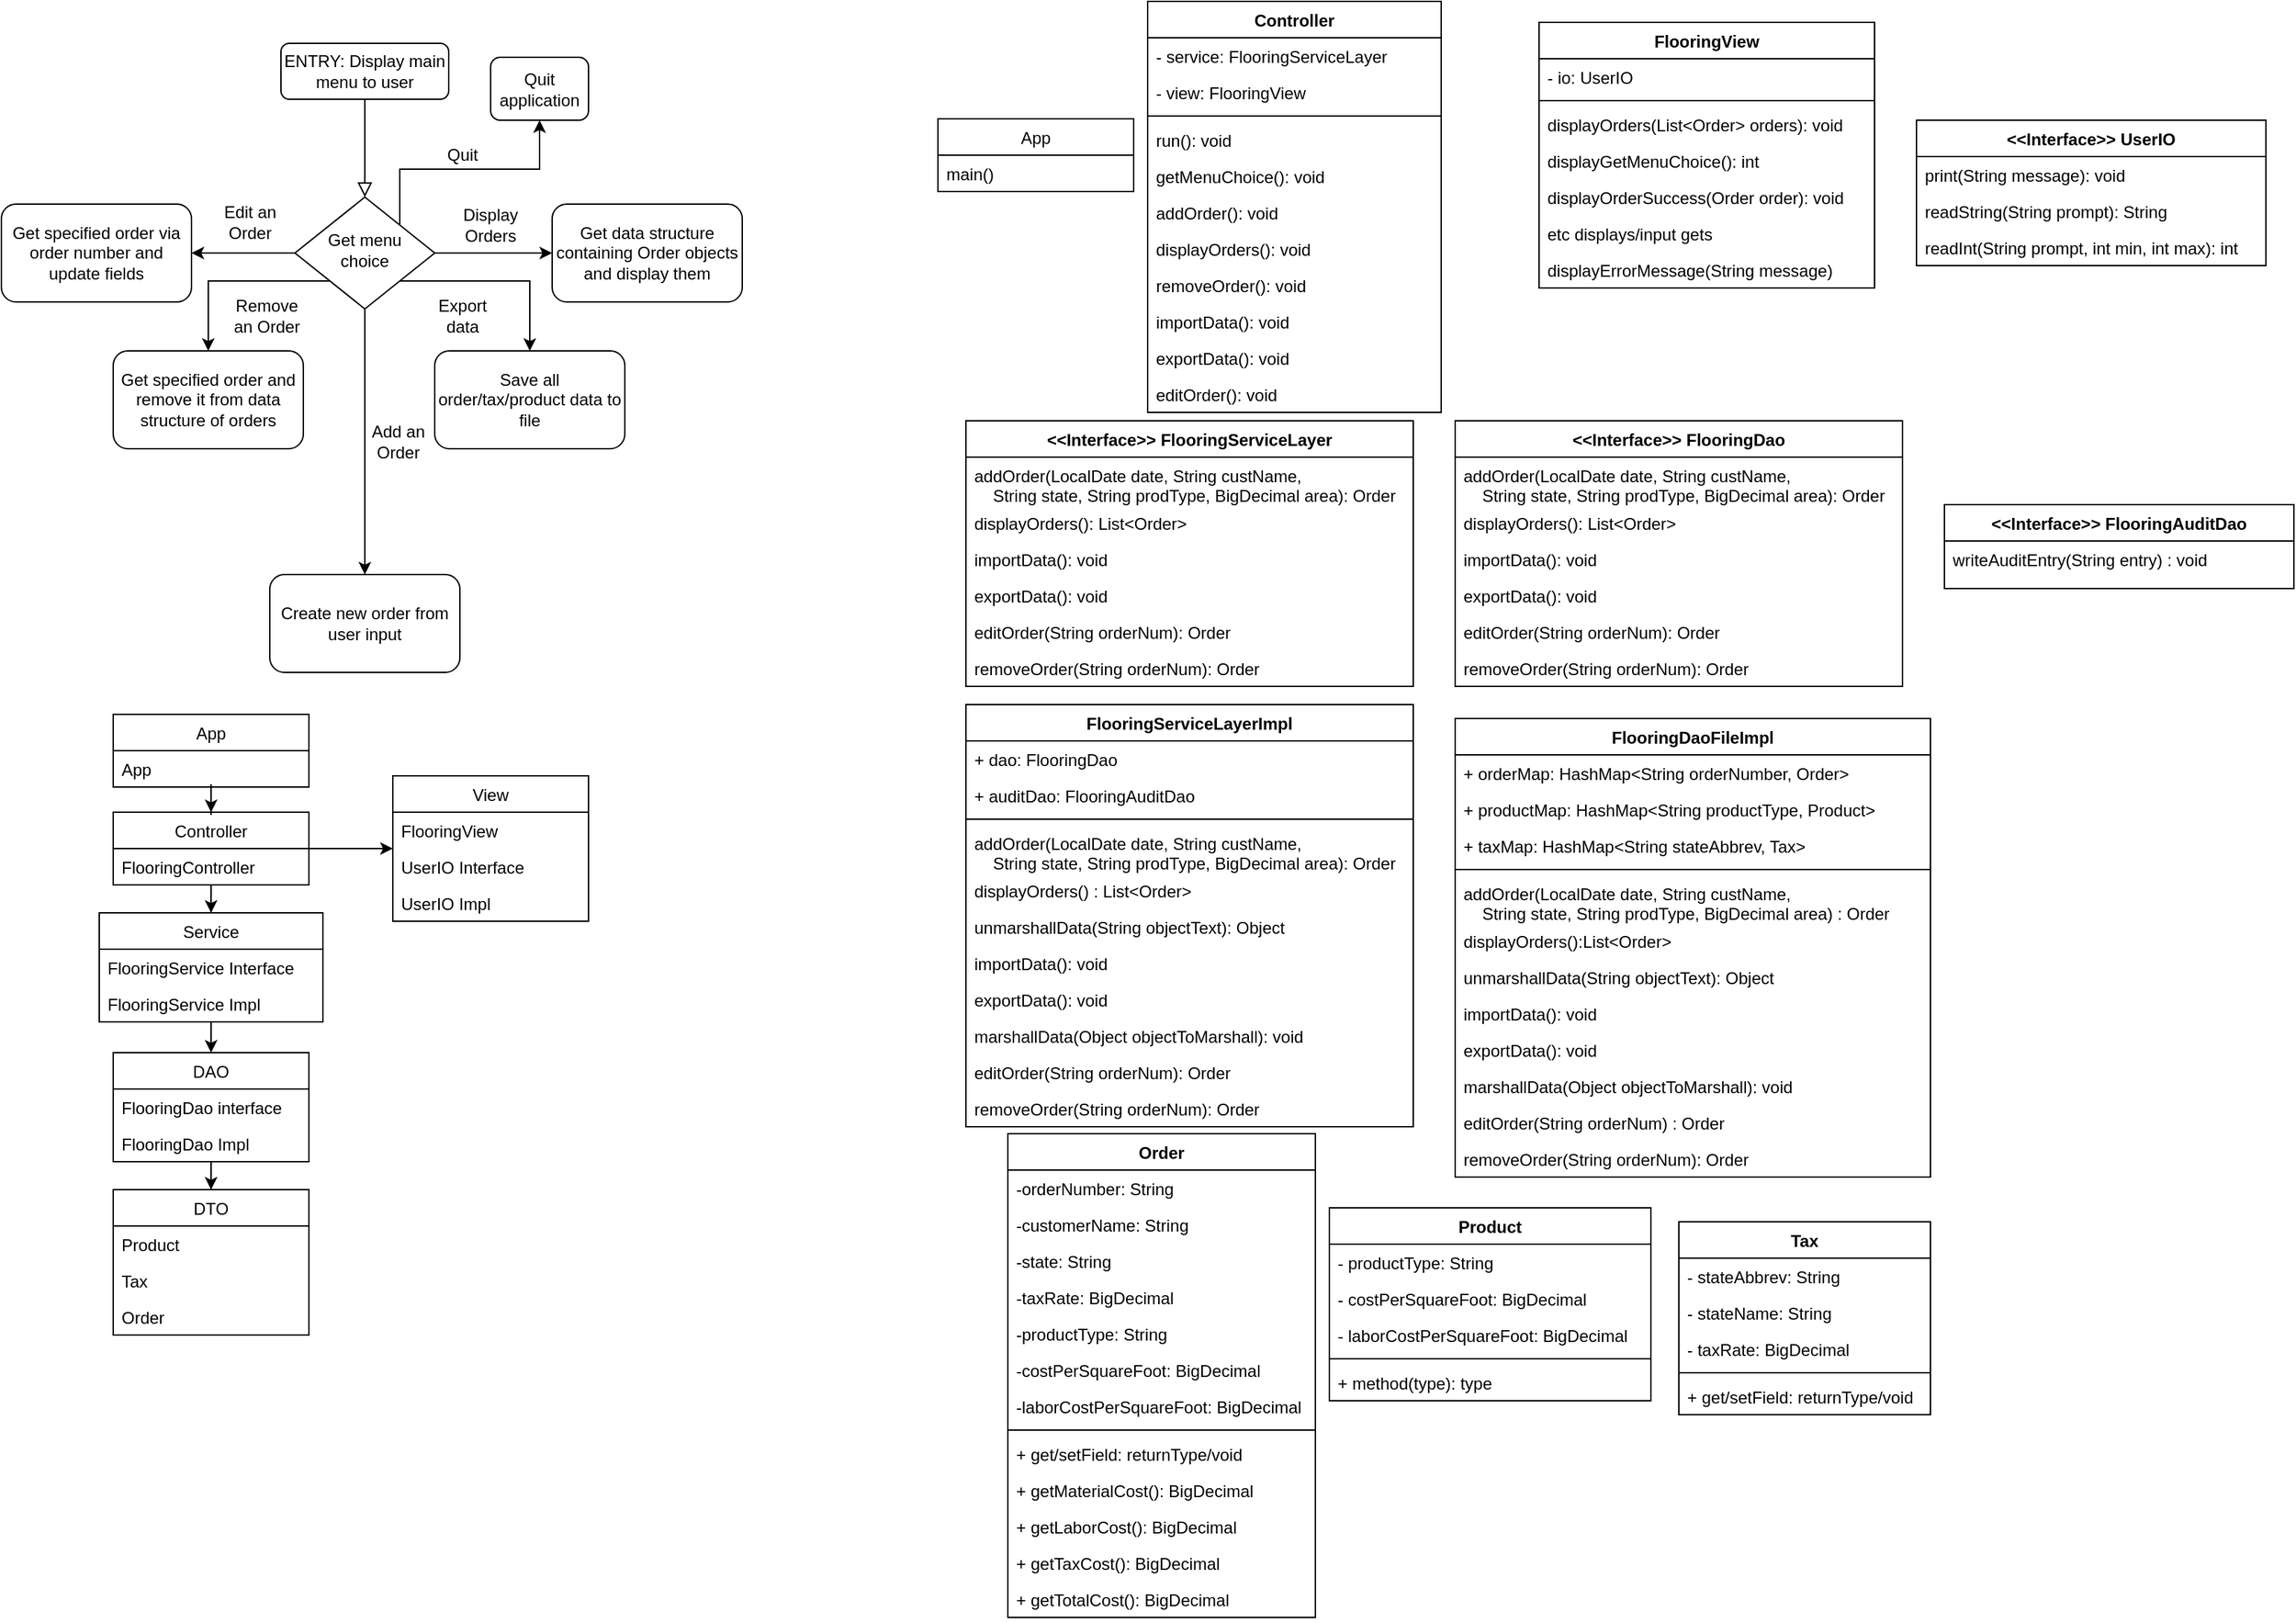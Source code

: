 <mxfile version="14.9.4" type="device"><diagram id="C5RBs43oDa-KdzZeNtuy" name="Page-1"><mxGraphModel dx="2031" dy="1134" grid="1" gridSize="10" guides="1" tooltips="1" connect="1" arrows="1" fold="1" page="1" pageScale="1" pageWidth="827" pageHeight="1169" math="0" shadow="0"><root><mxCell id="WIyWlLk6GJQsqaUBKTNV-0"/><mxCell id="WIyWlLk6GJQsqaUBKTNV-1" parent="WIyWlLk6GJQsqaUBKTNV-0"/><mxCell id="WIyWlLk6GJQsqaUBKTNV-2" value="" style="rounded=0;html=1;jettySize=auto;orthogonalLoop=1;fontSize=11;endArrow=block;endFill=0;endSize=8;strokeWidth=1;shadow=0;labelBackgroundColor=none;edgeStyle=orthogonalEdgeStyle;" parent="WIyWlLk6GJQsqaUBKTNV-1" source="WIyWlLk6GJQsqaUBKTNV-3" target="WIyWlLk6GJQsqaUBKTNV-6" edge="1"><mxGeometry relative="1" as="geometry"/></mxCell><mxCell id="WIyWlLk6GJQsqaUBKTNV-3" value="ENTRY: Display main menu to user" style="rounded=1;whiteSpace=wrap;html=1;fontSize=12;glass=0;strokeWidth=1;shadow=0;" parent="WIyWlLk6GJQsqaUBKTNV-1" vertex="1"><mxGeometry x="360" y="40" width="120" height="40" as="geometry"/></mxCell><mxCell id="WvBtkuiwX3sO0OEXs3gU-42" value="" style="edgeStyle=orthogonalEdgeStyle;rounded=0;orthogonalLoop=1;jettySize=auto;html=1;" edge="1" parent="WIyWlLk6GJQsqaUBKTNV-1" source="WIyWlLk6GJQsqaUBKTNV-6" target="WIyWlLk6GJQsqaUBKTNV-7"><mxGeometry relative="1" as="geometry"/></mxCell><mxCell id="WvBtkuiwX3sO0OEXs3gU-57" style="edgeStyle=orthogonalEdgeStyle;rounded=0;orthogonalLoop=1;jettySize=auto;html=1;exitX=0;exitY=1;exitDx=0;exitDy=0;entryX=0.5;entryY=0;entryDx=0;entryDy=0;" edge="1" parent="WIyWlLk6GJQsqaUBKTNV-1" source="WIyWlLk6GJQsqaUBKTNV-6" target="WvBtkuiwX3sO0OEXs3gU-58"><mxGeometry relative="1" as="geometry"><mxPoint x="310" y="260" as="targetPoint"/><Array as="points"><mxPoint x="308" y="210"/></Array></mxGeometry></mxCell><mxCell id="WvBtkuiwX3sO0OEXs3gU-60" style="edgeStyle=orthogonalEdgeStyle;rounded=0;orthogonalLoop=1;jettySize=auto;html=1;exitX=1;exitY=1;exitDx=0;exitDy=0;entryX=0.5;entryY=0;entryDx=0;entryDy=0;" edge="1" parent="WIyWlLk6GJQsqaUBKTNV-1" source="WIyWlLk6GJQsqaUBKTNV-6" target="WvBtkuiwX3sO0OEXs3gU-61"><mxGeometry relative="1" as="geometry"><mxPoint x="540" y="260" as="targetPoint"/><Array as="points"><mxPoint x="538" y="210"/></Array></mxGeometry></mxCell><mxCell id="WvBtkuiwX3sO0OEXs3gU-63" style="edgeStyle=orthogonalEdgeStyle;rounded=0;orthogonalLoop=1;jettySize=auto;html=1;exitX=1;exitY=0;exitDx=0;exitDy=0;entryX=0.5;entryY=1;entryDx=0;entryDy=0;" edge="1" parent="WIyWlLk6GJQsqaUBKTNV-1" source="WIyWlLk6GJQsqaUBKTNV-6" target="WvBtkuiwX3sO0OEXs3gU-68"><mxGeometry relative="1" as="geometry"><mxPoint x="540" y="100" as="targetPoint"/><Array as="points"><mxPoint x="445" y="130"/><mxPoint x="545" y="130"/></Array></mxGeometry></mxCell><mxCell id="WIyWlLk6GJQsqaUBKTNV-6" value="Get menu choice" style="rhombus;whiteSpace=wrap;html=1;shadow=0;fontFamily=Helvetica;fontSize=12;align=center;strokeWidth=1;spacing=6;spacingTop=-4;" parent="WIyWlLk6GJQsqaUBKTNV-1" vertex="1"><mxGeometry x="370" y="150" width="100" height="80" as="geometry"/></mxCell><mxCell id="WIyWlLk6GJQsqaUBKTNV-7" value="Get data structure containing Order objects and display them" style="rounded=1;whiteSpace=wrap;html=1;fontSize=12;glass=0;strokeWidth=1;shadow=0;" parent="WIyWlLk6GJQsqaUBKTNV-1" vertex="1"><mxGeometry x="554" y="155" width="136" height="70" as="geometry"/></mxCell><mxCell id="WvBtkuiwX3sO0OEXs3gU-40" value="" style="group" vertex="1" connectable="0" parent="WIyWlLk6GJQsqaUBKTNV-1"><mxGeometry x="230" y="520" width="350" height="444" as="geometry"/></mxCell><mxCell id="WvBtkuiwX3sO0OEXs3gU-4" value="DTO" style="swimlane;fontStyle=0;childLayout=stackLayout;horizontal=1;startSize=26;horizontalStack=0;resizeParent=1;resizeParentMax=0;resizeLast=0;collapsible=1;marginBottom=0;" vertex="1" parent="WvBtkuiwX3sO0OEXs3gU-40"><mxGeometry x="10" y="340" width="140" height="104" as="geometry"/></mxCell><mxCell id="WvBtkuiwX3sO0OEXs3gU-5" value="Product" style="text;strokeColor=none;fillColor=none;align=left;verticalAlign=top;spacingLeft=4;spacingRight=4;overflow=hidden;rotatable=0;points=[[0,0.5],[1,0.5]];portConstraint=eastwest;" vertex="1" parent="WvBtkuiwX3sO0OEXs3gU-4"><mxGeometry y="26" width="140" height="26" as="geometry"/></mxCell><mxCell id="WvBtkuiwX3sO0OEXs3gU-6" value="Tax" style="text;strokeColor=none;fillColor=none;align=left;verticalAlign=top;spacingLeft=4;spacingRight=4;overflow=hidden;rotatable=0;points=[[0,0.5],[1,0.5]];portConstraint=eastwest;" vertex="1" parent="WvBtkuiwX3sO0OEXs3gU-4"><mxGeometry y="52" width="140" height="26" as="geometry"/></mxCell><mxCell id="WvBtkuiwX3sO0OEXs3gU-7" value="Order" style="text;strokeColor=none;fillColor=none;align=left;verticalAlign=top;spacingLeft=4;spacingRight=4;overflow=hidden;rotatable=0;points=[[0,0.5],[1,0.5]];portConstraint=eastwest;" vertex="1" parent="WvBtkuiwX3sO0OEXs3gU-4"><mxGeometry y="78" width="140" height="26" as="geometry"/></mxCell><mxCell id="WvBtkuiwX3sO0OEXs3gU-36" value="" style="edgeStyle=orthogonalEdgeStyle;rounded=0;orthogonalLoop=1;jettySize=auto;html=1;entryX=0.5;entryY=0;entryDx=0;entryDy=0;" edge="1" parent="WvBtkuiwX3sO0OEXs3gU-40" source="WvBtkuiwX3sO0OEXs3gU-8" target="WvBtkuiwX3sO0OEXs3gU-4"><mxGeometry relative="1" as="geometry"/></mxCell><mxCell id="WvBtkuiwX3sO0OEXs3gU-8" value="DAO" style="swimlane;fontStyle=0;childLayout=stackLayout;horizontal=1;startSize=26;horizontalStack=0;resizeParent=1;resizeParentMax=0;resizeLast=0;collapsible=1;marginBottom=0;" vertex="1" parent="WvBtkuiwX3sO0OEXs3gU-40"><mxGeometry x="10" y="242" width="140" height="78" as="geometry"/></mxCell><mxCell id="WvBtkuiwX3sO0OEXs3gU-9" value="FlooringDao interface" style="text;strokeColor=none;fillColor=none;align=left;verticalAlign=top;spacingLeft=4;spacingRight=4;overflow=hidden;rotatable=0;points=[[0,0.5],[1,0.5]];portConstraint=eastwest;" vertex="1" parent="WvBtkuiwX3sO0OEXs3gU-8"><mxGeometry y="26" width="140" height="26" as="geometry"/></mxCell><mxCell id="WvBtkuiwX3sO0OEXs3gU-10" value="FlooringDao Impl" style="text;strokeColor=none;fillColor=none;align=left;verticalAlign=top;spacingLeft=4;spacingRight=4;overflow=hidden;rotatable=0;points=[[0,0.5],[1,0.5]];portConstraint=eastwest;" vertex="1" parent="WvBtkuiwX3sO0OEXs3gU-8"><mxGeometry y="52" width="140" height="26" as="geometry"/></mxCell><mxCell id="WvBtkuiwX3sO0OEXs3gU-35" value="" style="edgeStyle=orthogonalEdgeStyle;rounded=0;orthogonalLoop=1;jettySize=auto;html=1;" edge="1" parent="WvBtkuiwX3sO0OEXs3gU-40" source="WvBtkuiwX3sO0OEXs3gU-12" target="WvBtkuiwX3sO0OEXs3gU-8"><mxGeometry relative="1" as="geometry"><mxPoint x="80" y="329" as="targetPoint"/></mxGeometry></mxCell><mxCell id="WvBtkuiwX3sO0OEXs3gU-12" value="Service" style="swimlane;fontStyle=0;childLayout=stackLayout;horizontal=1;startSize=26;horizontalStack=0;resizeParent=1;resizeParentMax=0;resizeLast=0;collapsible=1;marginBottom=0;" vertex="1" parent="WvBtkuiwX3sO0OEXs3gU-40"><mxGeometry y="142" width="160" height="78" as="geometry"/></mxCell><mxCell id="WvBtkuiwX3sO0OEXs3gU-13" value="FlooringService Interface" style="text;strokeColor=none;fillColor=none;align=left;verticalAlign=top;spacingLeft=4;spacingRight=4;overflow=hidden;rotatable=0;points=[[0,0.5],[1,0.5]];portConstraint=eastwest;" vertex="1" parent="WvBtkuiwX3sO0OEXs3gU-12"><mxGeometry y="26" width="160" height="26" as="geometry"/></mxCell><mxCell id="WvBtkuiwX3sO0OEXs3gU-14" value="FlooringService Impl" style="text;strokeColor=none;fillColor=none;align=left;verticalAlign=top;spacingLeft=4;spacingRight=4;overflow=hidden;rotatable=0;points=[[0,0.5],[1,0.5]];portConstraint=eastwest;" vertex="1" parent="WvBtkuiwX3sO0OEXs3gU-12"><mxGeometry y="52" width="160" height="26" as="geometry"/></mxCell><mxCell id="WvBtkuiwX3sO0OEXs3gU-34" value="" style="edgeStyle=orthogonalEdgeStyle;rounded=0;orthogonalLoop=1;jettySize=auto;html=1;entryX=0.5;entryY=0;entryDx=0;entryDy=0;" edge="1" parent="WvBtkuiwX3sO0OEXs3gU-40" source="WvBtkuiwX3sO0OEXs3gU-16" target="WvBtkuiwX3sO0OEXs3gU-12"><mxGeometry relative="1" as="geometry"/></mxCell><mxCell id="WvBtkuiwX3sO0OEXs3gU-16" value="Controller" style="swimlane;fontStyle=0;childLayout=stackLayout;horizontal=1;startSize=26;horizontalStack=0;resizeParent=1;resizeParentMax=0;resizeLast=0;collapsible=1;marginBottom=0;" vertex="1" parent="WvBtkuiwX3sO0OEXs3gU-40"><mxGeometry x="10" y="70" width="140" height="52" as="geometry"/></mxCell><mxCell id="WvBtkuiwX3sO0OEXs3gU-17" value="FlooringController" style="text;strokeColor=none;fillColor=none;align=left;verticalAlign=top;spacingLeft=4;spacingRight=4;overflow=hidden;rotatable=0;points=[[0,0.5],[1,0.5]];portConstraint=eastwest;" vertex="1" parent="WvBtkuiwX3sO0OEXs3gU-16"><mxGeometry y="26" width="140" height="26" as="geometry"/></mxCell><mxCell id="WvBtkuiwX3sO0OEXs3gU-20" value="View" style="swimlane;fontStyle=0;childLayout=stackLayout;horizontal=1;startSize=26;horizontalStack=0;resizeParent=1;resizeParentMax=0;resizeLast=0;collapsible=1;marginBottom=0;" vertex="1" parent="WvBtkuiwX3sO0OEXs3gU-40"><mxGeometry x="210" y="44" width="140" height="104" as="geometry"/></mxCell><mxCell id="WvBtkuiwX3sO0OEXs3gU-21" value="FlooringView" style="text;strokeColor=none;fillColor=none;align=left;verticalAlign=top;spacingLeft=4;spacingRight=4;overflow=hidden;rotatable=0;points=[[0,0.5],[1,0.5]];portConstraint=eastwest;" vertex="1" parent="WvBtkuiwX3sO0OEXs3gU-20"><mxGeometry y="26" width="140" height="26" as="geometry"/></mxCell><mxCell id="WvBtkuiwX3sO0OEXs3gU-22" value="UserIO Interface" style="text;strokeColor=none;fillColor=none;align=left;verticalAlign=top;spacingLeft=4;spacingRight=4;overflow=hidden;rotatable=0;points=[[0,0.5],[1,0.5]];portConstraint=eastwest;" vertex="1" parent="WvBtkuiwX3sO0OEXs3gU-20"><mxGeometry y="52" width="140" height="26" as="geometry"/></mxCell><mxCell id="WvBtkuiwX3sO0OEXs3gU-23" value="UserIO Impl" style="text;strokeColor=none;fillColor=none;align=left;verticalAlign=top;spacingLeft=4;spacingRight=4;overflow=hidden;rotatable=0;points=[[0,0.5],[1,0.5]];portConstraint=eastwest;" vertex="1" parent="WvBtkuiwX3sO0OEXs3gU-20"><mxGeometry y="78" width="140" height="26" as="geometry"/></mxCell><mxCell id="WvBtkuiwX3sO0OEXs3gU-33" value="" style="edgeStyle=orthogonalEdgeStyle;rounded=0;orthogonalLoop=1;jettySize=auto;html=1;" edge="1" parent="WvBtkuiwX3sO0OEXs3gU-40" source="WvBtkuiwX3sO0OEXs3gU-16" target="WvBtkuiwX3sO0OEXs3gU-20"><mxGeometry relative="1" as="geometry"/></mxCell><mxCell id="WvBtkuiwX3sO0OEXs3gU-37" value="" style="edgeStyle=orthogonalEdgeStyle;rounded=0;orthogonalLoop=1;jettySize=auto;html=1;entryX=0.5;entryY=0;entryDx=0;entryDy=0;" edge="1" parent="WvBtkuiwX3sO0OEXs3gU-40" source="WvBtkuiwX3sO0OEXs3gU-24" target="WvBtkuiwX3sO0OEXs3gU-16"><mxGeometry relative="1" as="geometry"/></mxCell><mxCell id="WvBtkuiwX3sO0OEXs3gU-24" value="App" style="swimlane;fontStyle=0;childLayout=stackLayout;horizontal=1;startSize=26;horizontalStack=0;resizeParent=1;resizeParentMax=0;resizeLast=0;collapsible=1;marginBottom=0;" vertex="1" parent="WvBtkuiwX3sO0OEXs3gU-40"><mxGeometry x="10" width="140" height="52" as="geometry"/></mxCell><mxCell id="WvBtkuiwX3sO0OEXs3gU-25" value="App" style="text;strokeColor=none;fillColor=none;align=left;verticalAlign=top;spacingLeft=4;spacingRight=4;overflow=hidden;rotatable=0;points=[[0,0.5],[1,0.5]];portConstraint=eastwest;" vertex="1" parent="WvBtkuiwX3sO0OEXs3gU-24"><mxGeometry y="26" width="140" height="26" as="geometry"/></mxCell><mxCell id="WvBtkuiwX3sO0OEXs3gU-43" value="Display Orders" style="text;html=1;strokeColor=none;fillColor=none;align=center;verticalAlign=middle;whiteSpace=wrap;rounded=0;" vertex="1" parent="WIyWlLk6GJQsqaUBKTNV-1"><mxGeometry x="490" y="160" width="40" height="20" as="geometry"/></mxCell><mxCell id="WvBtkuiwX3sO0OEXs3gU-48" value="" style="edgeStyle=orthogonalEdgeStyle;rounded=0;orthogonalLoop=1;jettySize=auto;html=1;exitX=0.5;exitY=1;exitDx=0;exitDy=0;" edge="1" parent="WIyWlLk6GJQsqaUBKTNV-1" target="WvBtkuiwX3sO0OEXs3gU-49" source="WIyWlLk6GJQsqaUBKTNV-6"><mxGeometry relative="1" as="geometry"><mxPoint x="270" y="305" as="sourcePoint"/></mxGeometry></mxCell><mxCell id="WvBtkuiwX3sO0OEXs3gU-49" value="Create new order from user input" style="rounded=1;whiteSpace=wrap;html=1;fontSize=12;glass=0;strokeWidth=1;shadow=0;" vertex="1" parent="WIyWlLk6GJQsqaUBKTNV-1"><mxGeometry x="352" y="420" width="136" height="70" as="geometry"/></mxCell><mxCell id="WvBtkuiwX3sO0OEXs3gU-50" value="Add an Order" style="text;html=1;strokeColor=none;fillColor=none;align=center;verticalAlign=middle;whiteSpace=wrap;rounded=0;" vertex="1" parent="WIyWlLk6GJQsqaUBKTNV-1"><mxGeometry x="414" y="310" width="60" height="30" as="geometry"/></mxCell><mxCell id="WvBtkuiwX3sO0OEXs3gU-53" value="" style="edgeStyle=orthogonalEdgeStyle;rounded=0;orthogonalLoop=1;jettySize=auto;html=1;exitX=0;exitY=0.5;exitDx=0;exitDy=0;" edge="1" parent="WIyWlLk6GJQsqaUBKTNV-1" target="WvBtkuiwX3sO0OEXs3gU-54" source="WIyWlLk6GJQsqaUBKTNV-6"><mxGeometry relative="1" as="geometry"><mxPoint x="188" y="155" as="sourcePoint"/></mxGeometry></mxCell><mxCell id="WvBtkuiwX3sO0OEXs3gU-54" value="Get specified order via order number and update fields" style="rounded=1;whiteSpace=wrap;html=1;fontSize=12;glass=0;strokeWidth=1;shadow=0;" vertex="1" parent="WIyWlLk6GJQsqaUBKTNV-1"><mxGeometry x="160" y="155" width="136" height="70" as="geometry"/></mxCell><mxCell id="WvBtkuiwX3sO0OEXs3gU-55" value="Edit an Order" style="text;html=1;strokeColor=none;fillColor=none;align=center;verticalAlign=middle;whiteSpace=wrap;rounded=0;" vertex="1" parent="WIyWlLk6GJQsqaUBKTNV-1"><mxGeometry x="316" y="150" width="44" height="35" as="geometry"/></mxCell><mxCell id="WvBtkuiwX3sO0OEXs3gU-58" value="Get specified order and remove it from data structure of orders" style="rounded=1;whiteSpace=wrap;html=1;fontSize=12;glass=0;strokeWidth=1;shadow=0;" vertex="1" parent="WIyWlLk6GJQsqaUBKTNV-1"><mxGeometry x="240" y="260" width="136" height="70" as="geometry"/></mxCell><mxCell id="WvBtkuiwX3sO0OEXs3gU-59" value="Remove an Order" style="text;html=1;strokeColor=none;fillColor=none;align=center;verticalAlign=middle;whiteSpace=wrap;rounded=0;" vertex="1" parent="WIyWlLk6GJQsqaUBKTNV-1"><mxGeometry x="320" y="220" width="60" height="30" as="geometry"/></mxCell><mxCell id="WvBtkuiwX3sO0OEXs3gU-61" value="Save all order/tax/product data to file" style="rounded=1;whiteSpace=wrap;html=1;fontSize=12;glass=0;strokeWidth=1;shadow=0;" vertex="1" parent="WIyWlLk6GJQsqaUBKTNV-1"><mxGeometry x="470" y="260" width="136" height="70" as="geometry"/></mxCell><mxCell id="WvBtkuiwX3sO0OEXs3gU-62" value="Export data" style="text;html=1;strokeColor=none;fillColor=none;align=center;verticalAlign=middle;whiteSpace=wrap;rounded=0;" vertex="1" parent="WIyWlLk6GJQsqaUBKTNV-1"><mxGeometry x="460" y="220" width="60" height="30" as="geometry"/></mxCell><mxCell id="WvBtkuiwX3sO0OEXs3gU-66" value="Quit" style="text;html=1;strokeColor=none;fillColor=none;align=center;verticalAlign=middle;whiteSpace=wrap;rounded=0;" vertex="1" parent="WIyWlLk6GJQsqaUBKTNV-1"><mxGeometry x="470" y="110" width="40" height="20" as="geometry"/></mxCell><mxCell id="WvBtkuiwX3sO0OEXs3gU-68" value="Quit application" style="rounded=1;whiteSpace=wrap;html=1;fontSize=12;glass=0;strokeWidth=1;shadow=0;" vertex="1" parent="WIyWlLk6GJQsqaUBKTNV-1"><mxGeometry x="510" y="50" width="70" height="45" as="geometry"/></mxCell><mxCell id="WvBtkuiwX3sO0OEXs3gU-72" value="App" style="swimlane;fontStyle=0;childLayout=stackLayout;horizontal=1;startSize=26;horizontalStack=0;resizeParent=1;resizeParentMax=0;resizeLast=0;collapsible=1;marginBottom=0;" vertex="1" parent="WIyWlLk6GJQsqaUBKTNV-1"><mxGeometry x="830" y="94" width="140" height="52" as="geometry"/></mxCell><mxCell id="WvBtkuiwX3sO0OEXs3gU-73" value="main()" style="text;strokeColor=none;fillColor=none;align=left;verticalAlign=top;spacingLeft=4;spacingRight=4;overflow=hidden;rotatable=0;points=[[0,0.5],[1,0.5]];portConstraint=eastwest;" vertex="1" parent="WvBtkuiwX3sO0OEXs3gU-72"><mxGeometry y="26" width="140" height="26" as="geometry"/></mxCell><mxCell id="WvBtkuiwX3sO0OEXs3gU-103" value="&lt;&lt;Interface&gt;&gt; FlooringServiceLayer" style="swimlane;fontStyle=1;align=center;verticalAlign=top;childLayout=stackLayout;horizontal=1;startSize=26;horizontalStack=0;resizeParent=1;resizeParentMax=0;resizeLast=0;collapsible=1;marginBottom=0;strokeColor=#000000;" vertex="1" parent="WIyWlLk6GJQsqaUBKTNV-1"><mxGeometry x="850" y="310" width="320" height="190" as="geometry"/></mxCell><mxCell id="WvBtkuiwX3sO0OEXs3gU-107" value="addOrder(LocalDate date, String custName,&#10;    String state, String prodType, BigDecimal area): Order " style="text;strokeColor=none;fillColor=none;align=left;verticalAlign=top;spacingLeft=4;spacingRight=4;overflow=hidden;rotatable=0;points=[[0,0.5],[1,0.5]];portConstraint=eastwest;" vertex="1" parent="WvBtkuiwX3sO0OEXs3gU-103"><mxGeometry y="26" width="320" height="34" as="geometry"/></mxCell><mxCell id="WvBtkuiwX3sO0OEXs3gU-108" value="displayOrders(): List&lt;Order&gt;" style="text;strokeColor=none;fillColor=none;align=left;verticalAlign=top;spacingLeft=4;spacingRight=4;overflow=hidden;rotatable=0;points=[[0,0.5],[1,0.5]];portConstraint=eastwest;" vertex="1" parent="WvBtkuiwX3sO0OEXs3gU-103"><mxGeometry y="60" width="320" height="26" as="geometry"/></mxCell><mxCell id="WvBtkuiwX3sO0OEXs3gU-112" value="importData(): void" style="text;strokeColor=none;fillColor=none;align=left;verticalAlign=top;spacingLeft=4;spacingRight=4;overflow=hidden;rotatable=0;points=[[0,0.5],[1,0.5]];portConstraint=eastwest;" vertex="1" parent="WvBtkuiwX3sO0OEXs3gU-103"><mxGeometry y="86" width="320" height="26" as="geometry"/></mxCell><mxCell id="WvBtkuiwX3sO0OEXs3gU-111" value="exportData(): void" style="text;strokeColor=none;fillColor=none;align=left;verticalAlign=top;spacingLeft=4;spacingRight=4;overflow=hidden;rotatable=0;points=[[0,0.5],[1,0.5]];portConstraint=eastwest;" vertex="1" parent="WvBtkuiwX3sO0OEXs3gU-103"><mxGeometry y="112" width="320" height="26" as="geometry"/></mxCell><mxCell id="WvBtkuiwX3sO0OEXs3gU-110" value="editOrder(String orderNum): Order" style="text;strokeColor=none;fillColor=none;align=left;verticalAlign=top;spacingLeft=4;spacingRight=4;overflow=hidden;rotatable=0;points=[[0,0.5],[1,0.5]];portConstraint=eastwest;" vertex="1" parent="WvBtkuiwX3sO0OEXs3gU-103"><mxGeometry y="138" width="320" height="26" as="geometry"/></mxCell><mxCell id="WvBtkuiwX3sO0OEXs3gU-109" value="removeOrder(String orderNum): Order" style="text;strokeColor=none;fillColor=none;align=left;verticalAlign=top;spacingLeft=4;spacingRight=4;overflow=hidden;rotatable=0;points=[[0,0.5],[1,0.5]];portConstraint=eastwest;" vertex="1" parent="WvBtkuiwX3sO0OEXs3gU-103"><mxGeometry y="164" width="320" height="26" as="geometry"/></mxCell><mxCell id="WvBtkuiwX3sO0OEXs3gU-113" value="FlooringView" style="swimlane;fontStyle=1;align=center;verticalAlign=top;childLayout=stackLayout;horizontal=1;startSize=26;horizontalStack=0;resizeParent=1;resizeParentMax=0;resizeLast=0;collapsible=1;marginBottom=0;strokeColor=#000000;" vertex="1" parent="WIyWlLk6GJQsqaUBKTNV-1"><mxGeometry x="1260" y="25" width="240" height="190" as="geometry"/></mxCell><mxCell id="WvBtkuiwX3sO0OEXs3gU-114" value="- io: UserIO" style="text;strokeColor=none;fillColor=none;align=left;verticalAlign=top;spacingLeft=4;spacingRight=4;overflow=hidden;rotatable=0;points=[[0,0.5],[1,0.5]];portConstraint=eastwest;" vertex="1" parent="WvBtkuiwX3sO0OEXs3gU-113"><mxGeometry y="26" width="240" height="26" as="geometry"/></mxCell><mxCell id="WvBtkuiwX3sO0OEXs3gU-115" value="" style="line;strokeWidth=1;fillColor=none;align=left;verticalAlign=middle;spacingTop=-1;spacingLeft=3;spacingRight=3;rotatable=0;labelPosition=right;points=[];portConstraint=eastwest;" vertex="1" parent="WvBtkuiwX3sO0OEXs3gU-113"><mxGeometry y="52" width="240" height="8" as="geometry"/></mxCell><mxCell id="WvBtkuiwX3sO0OEXs3gU-117" value="displayOrders(List&lt;Order&gt; orders): void" style="text;strokeColor=none;fillColor=none;align=left;verticalAlign=top;spacingLeft=4;spacingRight=4;overflow=hidden;rotatable=0;points=[[0,0.5],[1,0.5]];portConstraint=eastwest;" vertex="1" parent="WvBtkuiwX3sO0OEXs3gU-113"><mxGeometry y="60" width="240" height="26" as="geometry"/></mxCell><mxCell id="WvBtkuiwX3sO0OEXs3gU-118" value="displayGetMenuChoice(): int" style="text;strokeColor=none;fillColor=none;align=left;verticalAlign=top;spacingLeft=4;spacingRight=4;overflow=hidden;rotatable=0;points=[[0,0.5],[1,0.5]];portConstraint=eastwest;" vertex="1" parent="WvBtkuiwX3sO0OEXs3gU-113"><mxGeometry y="86" width="240" height="26" as="geometry"/></mxCell><mxCell id="WvBtkuiwX3sO0OEXs3gU-119" value="displayOrderSuccess(Order order): void" style="text;strokeColor=none;fillColor=none;align=left;verticalAlign=top;spacingLeft=4;spacingRight=4;overflow=hidden;rotatable=0;points=[[0,0.5],[1,0.5]];portConstraint=eastwest;" vertex="1" parent="WvBtkuiwX3sO0OEXs3gU-113"><mxGeometry y="112" width="240" height="26" as="geometry"/></mxCell><mxCell id="WvBtkuiwX3sO0OEXs3gU-121" value="etc displays/input gets" style="text;strokeColor=none;fillColor=none;align=left;verticalAlign=top;spacingLeft=4;spacingRight=4;overflow=hidden;rotatable=0;points=[[0,0.5],[1,0.5]];portConstraint=eastwest;" vertex="1" parent="WvBtkuiwX3sO0OEXs3gU-113"><mxGeometry y="138" width="240" height="26" as="geometry"/></mxCell><mxCell id="WvBtkuiwX3sO0OEXs3gU-120" value="displayErrorMessage(String message)" style="text;strokeColor=none;fillColor=none;align=left;verticalAlign=top;spacingLeft=4;spacingRight=4;overflow=hidden;rotatable=0;points=[[0,0.5],[1,0.5]];portConstraint=eastwest;" vertex="1" parent="WvBtkuiwX3sO0OEXs3gU-113"><mxGeometry y="164" width="240" height="26" as="geometry"/></mxCell><mxCell id="WvBtkuiwX3sO0OEXs3gU-122" value="&lt;&lt;Interface&gt;&gt; UserIO" style="swimlane;fontStyle=1;align=center;verticalAlign=top;childLayout=stackLayout;horizontal=1;startSize=26;horizontalStack=0;resizeParent=1;resizeParentMax=0;resizeLast=0;collapsible=1;marginBottom=0;strokeColor=#000000;" vertex="1" parent="WIyWlLk6GJQsqaUBKTNV-1"><mxGeometry x="1530" y="95" width="250" height="104" as="geometry"/></mxCell><mxCell id="WvBtkuiwX3sO0OEXs3gU-126" value="print(String message): void" style="text;strokeColor=none;fillColor=none;align=left;verticalAlign=top;spacingLeft=4;spacingRight=4;overflow=hidden;rotatable=0;points=[[0,0.5],[1,0.5]];portConstraint=eastwest;" vertex="1" parent="WvBtkuiwX3sO0OEXs3gU-122"><mxGeometry y="26" width="250" height="26" as="geometry"/></mxCell><mxCell id="WvBtkuiwX3sO0OEXs3gU-128" value="readString(String prompt): String" style="text;strokeColor=none;fillColor=none;align=left;verticalAlign=top;spacingLeft=4;spacingRight=4;overflow=hidden;rotatable=0;points=[[0,0.5],[1,0.5]];portConstraint=eastwest;" vertex="1" parent="WvBtkuiwX3sO0OEXs3gU-122"><mxGeometry y="52" width="250" height="26" as="geometry"/></mxCell><mxCell id="WvBtkuiwX3sO0OEXs3gU-127" value="readInt(String prompt, int min, int max): int" style="text;strokeColor=none;fillColor=none;align=left;verticalAlign=top;spacingLeft=4;spacingRight=4;overflow=hidden;rotatable=0;points=[[0,0.5],[1,0.5]];portConstraint=eastwest;" vertex="1" parent="WvBtkuiwX3sO0OEXs3gU-122"><mxGeometry y="78" width="250" height="26" as="geometry"/></mxCell><mxCell id="WvBtkuiwX3sO0OEXs3gU-129" value="&lt;&lt;Interface&gt;&gt; FlooringDao" style="swimlane;fontStyle=1;align=center;verticalAlign=top;childLayout=stackLayout;horizontal=1;startSize=26;horizontalStack=0;resizeParent=1;resizeParentMax=0;resizeLast=0;collapsible=1;marginBottom=0;strokeColor=#000000;" vertex="1" parent="WIyWlLk6GJQsqaUBKTNV-1"><mxGeometry x="1200" y="310" width="320" height="190" as="geometry"/></mxCell><mxCell id="WvBtkuiwX3sO0OEXs3gU-132" value="addOrder(LocalDate date, String custName,&#10;    String state, String prodType, BigDecimal area): Order " style="text;strokeColor=none;fillColor=none;align=left;verticalAlign=top;spacingLeft=4;spacingRight=4;overflow=hidden;rotatable=0;points=[[0,0.5],[1,0.5]];portConstraint=eastwest;" vertex="1" parent="WvBtkuiwX3sO0OEXs3gU-129"><mxGeometry y="26" width="320" height="34" as="geometry"/></mxCell><mxCell id="WvBtkuiwX3sO0OEXs3gU-133" value="displayOrders(): List&lt;Order&gt;" style="text;strokeColor=none;fillColor=none;align=left;verticalAlign=top;spacingLeft=4;spacingRight=4;overflow=hidden;rotatable=0;points=[[0,0.5],[1,0.5]];portConstraint=eastwest;" vertex="1" parent="WvBtkuiwX3sO0OEXs3gU-129"><mxGeometry y="60" width="320" height="26" as="geometry"/></mxCell><mxCell id="WvBtkuiwX3sO0OEXs3gU-134" value="importData(): void" style="text;strokeColor=none;fillColor=none;align=left;verticalAlign=top;spacingLeft=4;spacingRight=4;overflow=hidden;rotatable=0;points=[[0,0.5],[1,0.5]];portConstraint=eastwest;" vertex="1" parent="WvBtkuiwX3sO0OEXs3gU-129"><mxGeometry y="86" width="320" height="26" as="geometry"/></mxCell><mxCell id="WvBtkuiwX3sO0OEXs3gU-135" value="exportData(): void" style="text;strokeColor=none;fillColor=none;align=left;verticalAlign=top;spacingLeft=4;spacingRight=4;overflow=hidden;rotatable=0;points=[[0,0.5],[1,0.5]];portConstraint=eastwest;" vertex="1" parent="WvBtkuiwX3sO0OEXs3gU-129"><mxGeometry y="112" width="320" height="26" as="geometry"/></mxCell><mxCell id="WvBtkuiwX3sO0OEXs3gU-136" value="editOrder(String orderNum): Order" style="text;strokeColor=none;fillColor=none;align=left;verticalAlign=top;spacingLeft=4;spacingRight=4;overflow=hidden;rotatable=0;points=[[0,0.5],[1,0.5]];portConstraint=eastwest;" vertex="1" parent="WvBtkuiwX3sO0OEXs3gU-129"><mxGeometry y="138" width="320" height="26" as="geometry"/></mxCell><mxCell id="WvBtkuiwX3sO0OEXs3gU-137" value="removeOrder(String orderNum): Order" style="text;strokeColor=none;fillColor=none;align=left;verticalAlign=top;spacingLeft=4;spacingRight=4;overflow=hidden;rotatable=0;points=[[0,0.5],[1,0.5]];portConstraint=eastwest;" vertex="1" parent="WvBtkuiwX3sO0OEXs3gU-129"><mxGeometry y="164" width="320" height="26" as="geometry"/></mxCell><mxCell id="WvBtkuiwX3sO0OEXs3gU-141" value="FlooringDaoFileImpl" style="swimlane;fontStyle=1;align=center;verticalAlign=top;childLayout=stackLayout;horizontal=1;startSize=26;horizontalStack=0;resizeParent=1;resizeParentMax=0;resizeLast=0;collapsible=1;marginBottom=0;strokeColor=#000000;" vertex="1" parent="WIyWlLk6GJQsqaUBKTNV-1"><mxGeometry x="1200" y="523" width="340" height="328" as="geometry"/></mxCell><mxCell id="WvBtkuiwX3sO0OEXs3gU-142" value="+ orderMap: HashMap&lt;String orderNumber, Order&gt;" style="text;strokeColor=none;fillColor=none;align=left;verticalAlign=top;spacingLeft=4;spacingRight=4;overflow=hidden;rotatable=0;points=[[0,0.5],[1,0.5]];portConstraint=eastwest;" vertex="1" parent="WvBtkuiwX3sO0OEXs3gU-141"><mxGeometry y="26" width="340" height="26" as="geometry"/></mxCell><mxCell id="WvBtkuiwX3sO0OEXs3gU-201" value="+ productMap: HashMap&lt;String productType, Product&gt;" style="text;strokeColor=none;fillColor=none;align=left;verticalAlign=top;spacingLeft=4;spacingRight=4;overflow=hidden;rotatable=0;points=[[0,0.5],[1,0.5]];portConstraint=eastwest;" vertex="1" parent="WvBtkuiwX3sO0OEXs3gU-141"><mxGeometry y="52" width="340" height="26" as="geometry"/></mxCell><mxCell id="WvBtkuiwX3sO0OEXs3gU-202" value="+ taxMap: HashMap&lt;String stateAbbrev, Tax&gt;" style="text;strokeColor=none;fillColor=none;align=left;verticalAlign=top;spacingLeft=4;spacingRight=4;overflow=hidden;rotatable=0;points=[[0,0.5],[1,0.5]];portConstraint=eastwest;" vertex="1" parent="WvBtkuiwX3sO0OEXs3gU-141"><mxGeometry y="78" width="340" height="26" as="geometry"/></mxCell><mxCell id="WvBtkuiwX3sO0OEXs3gU-143" value="" style="line;strokeWidth=1;fillColor=none;align=left;verticalAlign=middle;spacingTop=-1;spacingLeft=3;spacingRight=3;rotatable=0;labelPosition=right;points=[];portConstraint=eastwest;" vertex="1" parent="WvBtkuiwX3sO0OEXs3gU-141"><mxGeometry y="104" width="340" height="8" as="geometry"/></mxCell><mxCell id="WvBtkuiwX3sO0OEXs3gU-144" value="addOrder(LocalDate date, String custName,&#10;    String state, String prodType, BigDecimal area) : Order" style="text;strokeColor=none;fillColor=none;align=left;verticalAlign=top;spacingLeft=4;spacingRight=4;overflow=hidden;rotatable=0;points=[[0,0.5],[1,0.5]];portConstraint=eastwest;" vertex="1" parent="WvBtkuiwX3sO0OEXs3gU-141"><mxGeometry y="112" width="340" height="34" as="geometry"/></mxCell><mxCell id="WvBtkuiwX3sO0OEXs3gU-145" value="displayOrders():List&lt;Order&gt;" style="text;strokeColor=none;fillColor=none;align=left;verticalAlign=top;spacingLeft=4;spacingRight=4;overflow=hidden;rotatable=0;points=[[0,0.5],[1,0.5]];portConstraint=eastwest;" vertex="1" parent="WvBtkuiwX3sO0OEXs3gU-141"><mxGeometry y="146" width="340" height="26" as="geometry"/></mxCell><mxCell id="WvBtkuiwX3sO0OEXs3gU-146" value="unmarshallData(String objectText): Object" style="text;strokeColor=none;fillColor=none;align=left;verticalAlign=top;spacingLeft=4;spacingRight=4;overflow=hidden;rotatable=0;points=[[0,0.5],[1,0.5]];portConstraint=eastwest;" vertex="1" parent="WvBtkuiwX3sO0OEXs3gU-141"><mxGeometry y="172" width="340" height="26" as="geometry"/></mxCell><mxCell id="WvBtkuiwX3sO0OEXs3gU-147" value="importData(): void" style="text;strokeColor=none;fillColor=none;align=left;verticalAlign=top;spacingLeft=4;spacingRight=4;overflow=hidden;rotatable=0;points=[[0,0.5],[1,0.5]];portConstraint=eastwest;" vertex="1" parent="WvBtkuiwX3sO0OEXs3gU-141"><mxGeometry y="198" width="340" height="26" as="geometry"/></mxCell><mxCell id="WvBtkuiwX3sO0OEXs3gU-148" value="exportData(): void" style="text;strokeColor=none;fillColor=none;align=left;verticalAlign=top;spacingLeft=4;spacingRight=4;overflow=hidden;rotatable=0;points=[[0,0.5],[1,0.5]];portConstraint=eastwest;" vertex="1" parent="WvBtkuiwX3sO0OEXs3gU-141"><mxGeometry y="224" width="340" height="26" as="geometry"/></mxCell><mxCell id="WvBtkuiwX3sO0OEXs3gU-149" value="marshallData(Object objectToMarshall): void" style="text;strokeColor=none;fillColor=none;align=left;verticalAlign=top;spacingLeft=4;spacingRight=4;overflow=hidden;rotatable=0;points=[[0,0.5],[1,0.5]];portConstraint=eastwest;" vertex="1" parent="WvBtkuiwX3sO0OEXs3gU-141"><mxGeometry y="250" width="340" height="26" as="geometry"/></mxCell><mxCell id="WvBtkuiwX3sO0OEXs3gU-150" value="editOrder(String orderNum) : Order" style="text;strokeColor=none;fillColor=none;align=left;verticalAlign=top;spacingLeft=4;spacingRight=4;overflow=hidden;rotatable=0;points=[[0,0.5],[1,0.5]];portConstraint=eastwest;" vertex="1" parent="WvBtkuiwX3sO0OEXs3gU-141"><mxGeometry y="276" width="340" height="26" as="geometry"/></mxCell><mxCell id="WvBtkuiwX3sO0OEXs3gU-151" value="removeOrder(String orderNum): Order" style="text;strokeColor=none;fillColor=none;align=left;verticalAlign=top;spacingLeft=4;spacingRight=4;overflow=hidden;rotatable=0;points=[[0,0.5],[1,0.5]];portConstraint=eastwest;" vertex="1" parent="WvBtkuiwX3sO0OEXs3gU-141"><mxGeometry y="302" width="340" height="26" as="geometry"/></mxCell><mxCell id="WvBtkuiwX3sO0OEXs3gU-153" value="FlooringServiceLayerImpl" style="swimlane;fontStyle=1;align=center;verticalAlign=top;childLayout=stackLayout;horizontal=1;startSize=26;horizontalStack=0;resizeParent=1;resizeParentMax=0;resizeLast=0;collapsible=1;marginBottom=0;strokeColor=#000000;" vertex="1" parent="WIyWlLk6GJQsqaUBKTNV-1"><mxGeometry x="850" y="513" width="320" height="302" as="geometry"/></mxCell><mxCell id="WvBtkuiwX3sO0OEXs3gU-154" value="+ dao: FlooringDao" style="text;strokeColor=none;fillColor=none;align=left;verticalAlign=top;spacingLeft=4;spacingRight=4;overflow=hidden;rotatable=0;points=[[0,0.5],[1,0.5]];portConstraint=eastwest;" vertex="1" parent="WvBtkuiwX3sO0OEXs3gU-153"><mxGeometry y="26" width="320" height="26" as="geometry"/></mxCell><mxCell id="WvBtkuiwX3sO0OEXs3gU-193" value="+ auditDao: FlooringAuditDao" style="text;strokeColor=none;fillColor=none;align=left;verticalAlign=top;spacingLeft=4;spacingRight=4;overflow=hidden;rotatable=0;points=[[0,0.5],[1,0.5]];portConstraint=eastwest;" vertex="1" parent="WvBtkuiwX3sO0OEXs3gU-153"><mxGeometry y="52" width="320" height="26" as="geometry"/></mxCell><mxCell id="WvBtkuiwX3sO0OEXs3gU-155" value="" style="line;strokeWidth=1;fillColor=none;align=left;verticalAlign=middle;spacingTop=-1;spacingLeft=3;spacingRight=3;rotatable=0;labelPosition=right;points=[];portConstraint=eastwest;" vertex="1" parent="WvBtkuiwX3sO0OEXs3gU-153"><mxGeometry y="78" width="320" height="8" as="geometry"/></mxCell><mxCell id="WvBtkuiwX3sO0OEXs3gU-156" value="addOrder(LocalDate date, String custName,&#10;    String state, String prodType, BigDecimal area): Order" style="text;strokeColor=none;fillColor=none;align=left;verticalAlign=top;spacingLeft=4;spacingRight=4;overflow=hidden;rotatable=0;points=[[0,0.5],[1,0.5]];portConstraint=eastwest;" vertex="1" parent="WvBtkuiwX3sO0OEXs3gU-153"><mxGeometry y="86" width="320" height="34" as="geometry"/></mxCell><mxCell id="WvBtkuiwX3sO0OEXs3gU-157" value="displayOrders() : List&lt;Order&gt; " style="text;strokeColor=none;fillColor=none;align=left;verticalAlign=top;spacingLeft=4;spacingRight=4;overflow=hidden;rotatable=0;points=[[0,0.5],[1,0.5]];portConstraint=eastwest;" vertex="1" parent="WvBtkuiwX3sO0OEXs3gU-153"><mxGeometry y="120" width="320" height="26" as="geometry"/></mxCell><mxCell id="WvBtkuiwX3sO0OEXs3gU-158" value="unmarshallData(String objectText): Object " style="text;strokeColor=none;fillColor=none;align=left;verticalAlign=top;spacingLeft=4;spacingRight=4;overflow=hidden;rotatable=0;points=[[0,0.5],[1,0.5]];portConstraint=eastwest;" vertex="1" parent="WvBtkuiwX3sO0OEXs3gU-153"><mxGeometry y="146" width="320" height="26" as="geometry"/></mxCell><mxCell id="WvBtkuiwX3sO0OEXs3gU-159" value="importData(): void" style="text;strokeColor=none;fillColor=none;align=left;verticalAlign=top;spacingLeft=4;spacingRight=4;overflow=hidden;rotatable=0;points=[[0,0.5],[1,0.5]];portConstraint=eastwest;" vertex="1" parent="WvBtkuiwX3sO0OEXs3gU-153"><mxGeometry y="172" width="320" height="26" as="geometry"/></mxCell><mxCell id="WvBtkuiwX3sO0OEXs3gU-160" value="exportData(): void" style="text;strokeColor=none;fillColor=none;align=left;verticalAlign=top;spacingLeft=4;spacingRight=4;overflow=hidden;rotatable=0;points=[[0,0.5],[1,0.5]];portConstraint=eastwest;" vertex="1" parent="WvBtkuiwX3sO0OEXs3gU-153"><mxGeometry y="198" width="320" height="26" as="geometry"/></mxCell><mxCell id="WvBtkuiwX3sO0OEXs3gU-161" value="marshallData(Object objectToMarshall): void" style="text;strokeColor=none;fillColor=none;align=left;verticalAlign=top;spacingLeft=4;spacingRight=4;overflow=hidden;rotatable=0;points=[[0,0.5],[1,0.5]];portConstraint=eastwest;" vertex="1" parent="WvBtkuiwX3sO0OEXs3gU-153"><mxGeometry y="224" width="320" height="26" as="geometry"/></mxCell><mxCell id="WvBtkuiwX3sO0OEXs3gU-162" value="editOrder(String orderNum): Order" style="text;strokeColor=none;fillColor=none;align=left;verticalAlign=top;spacingLeft=4;spacingRight=4;overflow=hidden;rotatable=0;points=[[0,0.5],[1,0.5]];portConstraint=eastwest;" vertex="1" parent="WvBtkuiwX3sO0OEXs3gU-153"><mxGeometry y="250" width="320" height="26" as="geometry"/></mxCell><mxCell id="WvBtkuiwX3sO0OEXs3gU-163" value="removeOrder(String orderNum): Order " style="text;strokeColor=none;fillColor=none;align=left;verticalAlign=top;spacingLeft=4;spacingRight=4;overflow=hidden;rotatable=0;points=[[0,0.5],[1,0.5]];portConstraint=eastwest;" vertex="1" parent="WvBtkuiwX3sO0OEXs3gU-153"><mxGeometry y="276" width="320" height="26" as="geometry"/></mxCell><mxCell id="WvBtkuiwX3sO0OEXs3gU-164" value="Order" style="swimlane;fontStyle=1;align=center;verticalAlign=top;childLayout=stackLayout;horizontal=1;startSize=26;horizontalStack=0;resizeParent=1;resizeParentMax=0;resizeLast=0;collapsible=1;marginBottom=0;strokeColor=#000000;" vertex="1" parent="WIyWlLk6GJQsqaUBKTNV-1"><mxGeometry x="880" y="820" width="220" height="346" as="geometry"/></mxCell><mxCell id="WvBtkuiwX3sO0OEXs3gU-165" value="-orderNumber: String&#10;" style="text;strokeColor=none;fillColor=none;align=left;verticalAlign=top;spacingLeft=4;spacingRight=4;overflow=hidden;rotatable=0;points=[[0,0.5],[1,0.5]];portConstraint=eastwest;" vertex="1" parent="WvBtkuiwX3sO0OEXs3gU-164"><mxGeometry y="26" width="220" height="26" as="geometry"/></mxCell><mxCell id="WvBtkuiwX3sO0OEXs3gU-176" value="-customerName: String&#10;" style="text;strokeColor=none;fillColor=none;align=left;verticalAlign=top;spacingLeft=4;spacingRight=4;overflow=hidden;rotatable=0;points=[[0,0.5],[1,0.5]];portConstraint=eastwest;" vertex="1" parent="WvBtkuiwX3sO0OEXs3gU-164"><mxGeometry y="52" width="220" height="26" as="geometry"/></mxCell><mxCell id="WvBtkuiwX3sO0OEXs3gU-177" value="-state: String&#10;" style="text;strokeColor=none;fillColor=none;align=left;verticalAlign=top;spacingLeft=4;spacingRight=4;overflow=hidden;rotatable=0;points=[[0,0.5],[1,0.5]];portConstraint=eastwest;" vertex="1" parent="WvBtkuiwX3sO0OEXs3gU-164"><mxGeometry y="78" width="220" height="26" as="geometry"/></mxCell><mxCell id="WvBtkuiwX3sO0OEXs3gU-178" value="-taxRate: BigDecimal" style="text;strokeColor=none;fillColor=none;align=left;verticalAlign=top;spacingLeft=4;spacingRight=4;overflow=hidden;rotatable=0;points=[[0,0.5],[1,0.5]];portConstraint=eastwest;" vertex="1" parent="WvBtkuiwX3sO0OEXs3gU-164"><mxGeometry y="104" width="220" height="26" as="geometry"/></mxCell><mxCell id="WvBtkuiwX3sO0OEXs3gU-179" value="-productType: String&#10;" style="text;strokeColor=none;fillColor=none;align=left;verticalAlign=top;spacingLeft=4;spacingRight=4;overflow=hidden;rotatable=0;points=[[0,0.5],[1,0.5]];portConstraint=eastwest;" vertex="1" parent="WvBtkuiwX3sO0OEXs3gU-164"><mxGeometry y="130" width="220" height="26" as="geometry"/></mxCell><mxCell id="WvBtkuiwX3sO0OEXs3gU-180" value="-costPerSquareFoot: BigDecimal&#10;" style="text;strokeColor=none;fillColor=none;align=left;verticalAlign=top;spacingLeft=4;spacingRight=4;overflow=hidden;rotatable=0;points=[[0,0.5],[1,0.5]];portConstraint=eastwest;" vertex="1" parent="WvBtkuiwX3sO0OEXs3gU-164"><mxGeometry y="156" width="220" height="26" as="geometry"/></mxCell><mxCell id="WvBtkuiwX3sO0OEXs3gU-181" value="-laborCostPerSquareFoot: BigDecimal&#10;" style="text;strokeColor=none;fillColor=none;align=left;verticalAlign=top;spacingLeft=4;spacingRight=4;overflow=hidden;rotatable=0;points=[[0,0.5],[1,0.5]];portConstraint=eastwest;" vertex="1" parent="WvBtkuiwX3sO0OEXs3gU-164"><mxGeometry y="182" width="220" height="26" as="geometry"/></mxCell><mxCell id="WvBtkuiwX3sO0OEXs3gU-166" value="" style="line;strokeWidth=1;fillColor=none;align=left;verticalAlign=middle;spacingTop=-1;spacingLeft=3;spacingRight=3;rotatable=0;labelPosition=right;points=[];portConstraint=eastwest;" vertex="1" parent="WvBtkuiwX3sO0OEXs3gU-164"><mxGeometry y="208" width="220" height="8" as="geometry"/></mxCell><mxCell id="WvBtkuiwX3sO0OEXs3gU-167" value="+ get/setField: returnType/void" style="text;strokeColor=none;fillColor=none;align=left;verticalAlign=top;spacingLeft=4;spacingRight=4;overflow=hidden;rotatable=0;points=[[0,0.5],[1,0.5]];portConstraint=eastwest;" vertex="1" parent="WvBtkuiwX3sO0OEXs3gU-164"><mxGeometry y="216" width="220" height="26" as="geometry"/></mxCell><mxCell id="WvBtkuiwX3sO0OEXs3gU-183" value="+ getMaterialCost(): BigDecimal" style="text;strokeColor=none;fillColor=none;align=left;verticalAlign=top;spacingLeft=4;spacingRight=4;overflow=hidden;rotatable=0;points=[[0,0.5],[1,0.5]];portConstraint=eastwest;" vertex="1" parent="WvBtkuiwX3sO0OEXs3gU-164"><mxGeometry y="242" width="220" height="26" as="geometry"/></mxCell><mxCell id="WvBtkuiwX3sO0OEXs3gU-184" value="+ getLaborCost(): BigDecimal" style="text;strokeColor=none;fillColor=none;align=left;verticalAlign=top;spacingLeft=4;spacingRight=4;overflow=hidden;rotatable=0;points=[[0,0.5],[1,0.5]];portConstraint=eastwest;" vertex="1" parent="WvBtkuiwX3sO0OEXs3gU-164"><mxGeometry y="268" width="220" height="26" as="geometry"/></mxCell><mxCell id="WvBtkuiwX3sO0OEXs3gU-185" value="+ getTaxCost(): BigDecimal" style="text;strokeColor=none;fillColor=none;align=left;verticalAlign=top;spacingLeft=4;spacingRight=4;overflow=hidden;rotatable=0;points=[[0,0.5],[1,0.5]];portConstraint=eastwest;" vertex="1" parent="WvBtkuiwX3sO0OEXs3gU-164"><mxGeometry y="294" width="220" height="26" as="geometry"/></mxCell><mxCell id="WvBtkuiwX3sO0OEXs3gU-186" value="+ getTotalCost(): BigDecimal" style="text;strokeColor=none;fillColor=none;align=left;verticalAlign=top;spacingLeft=4;spacingRight=4;overflow=hidden;rotatable=0;points=[[0,0.5],[1,0.5]];portConstraint=eastwest;" vertex="1" parent="WvBtkuiwX3sO0OEXs3gU-164"><mxGeometry y="320" width="220" height="26" as="geometry"/></mxCell><mxCell id="WvBtkuiwX3sO0OEXs3gU-168" value="Product" style="swimlane;fontStyle=1;align=center;verticalAlign=top;childLayout=stackLayout;horizontal=1;startSize=26;horizontalStack=0;resizeParent=1;resizeParentMax=0;resizeLast=0;collapsible=1;marginBottom=0;strokeColor=#000000;" vertex="1" parent="WIyWlLk6GJQsqaUBKTNV-1"><mxGeometry x="1110" y="873" width="230" height="138" as="geometry"/></mxCell><mxCell id="WvBtkuiwX3sO0OEXs3gU-169" value="- productType: String" style="text;strokeColor=none;fillColor=none;align=left;verticalAlign=top;spacingLeft=4;spacingRight=4;overflow=hidden;rotatable=0;points=[[0,0.5],[1,0.5]];portConstraint=eastwest;" vertex="1" parent="WvBtkuiwX3sO0OEXs3gU-168"><mxGeometry y="26" width="230" height="26" as="geometry"/></mxCell><mxCell id="WvBtkuiwX3sO0OEXs3gU-189" value="- costPerSquareFoot: BigDecimal" style="text;strokeColor=none;fillColor=none;align=left;verticalAlign=top;spacingLeft=4;spacingRight=4;overflow=hidden;rotatable=0;points=[[0,0.5],[1,0.5]];portConstraint=eastwest;" vertex="1" parent="WvBtkuiwX3sO0OEXs3gU-168"><mxGeometry y="52" width="230" height="26" as="geometry"/></mxCell><mxCell id="WvBtkuiwX3sO0OEXs3gU-190" value="- laborCostPerSquareFoot: BigDecimal" style="text;strokeColor=none;fillColor=none;align=left;verticalAlign=top;spacingLeft=4;spacingRight=4;overflow=hidden;rotatable=0;points=[[0,0.5],[1,0.5]];portConstraint=eastwest;" vertex="1" parent="WvBtkuiwX3sO0OEXs3gU-168"><mxGeometry y="78" width="230" height="26" as="geometry"/></mxCell><mxCell id="WvBtkuiwX3sO0OEXs3gU-170" value="" style="line;strokeWidth=1;fillColor=none;align=left;verticalAlign=middle;spacingTop=-1;spacingLeft=3;spacingRight=3;rotatable=0;labelPosition=right;points=[];portConstraint=eastwest;" vertex="1" parent="WvBtkuiwX3sO0OEXs3gU-168"><mxGeometry y="104" width="230" height="8" as="geometry"/></mxCell><mxCell id="WvBtkuiwX3sO0OEXs3gU-171" value="+ method(type): type" style="text;strokeColor=none;fillColor=none;align=left;verticalAlign=top;spacingLeft=4;spacingRight=4;overflow=hidden;rotatable=0;points=[[0,0.5],[1,0.5]];portConstraint=eastwest;" vertex="1" parent="WvBtkuiwX3sO0OEXs3gU-168"><mxGeometry y="112" width="230" height="26" as="geometry"/></mxCell><mxCell id="WvBtkuiwX3sO0OEXs3gU-172" value="Tax" style="swimlane;fontStyle=1;align=center;verticalAlign=top;childLayout=stackLayout;horizontal=1;startSize=26;horizontalStack=0;resizeParent=1;resizeParentMax=0;resizeLast=0;collapsible=1;marginBottom=0;strokeColor=#000000;" vertex="1" parent="WIyWlLk6GJQsqaUBKTNV-1"><mxGeometry x="1360" y="883" width="180" height="138" as="geometry"/></mxCell><mxCell id="WvBtkuiwX3sO0OEXs3gU-173" value="- stateAbbrev: String" style="text;strokeColor=none;fillColor=none;align=left;verticalAlign=top;spacingLeft=4;spacingRight=4;overflow=hidden;rotatable=0;points=[[0,0.5],[1,0.5]];portConstraint=eastwest;" vertex="1" parent="WvBtkuiwX3sO0OEXs3gU-172"><mxGeometry y="26" width="180" height="26" as="geometry"/></mxCell><mxCell id="WvBtkuiwX3sO0OEXs3gU-187" value="- stateName: String" style="text;strokeColor=none;fillColor=none;align=left;verticalAlign=top;spacingLeft=4;spacingRight=4;overflow=hidden;rotatable=0;points=[[0,0.5],[1,0.5]];portConstraint=eastwest;" vertex="1" parent="WvBtkuiwX3sO0OEXs3gU-172"><mxGeometry y="52" width="180" height="26" as="geometry"/></mxCell><mxCell id="WvBtkuiwX3sO0OEXs3gU-188" value="- taxRate: BigDecimal" style="text;strokeColor=none;fillColor=none;align=left;verticalAlign=top;spacingLeft=4;spacingRight=4;overflow=hidden;rotatable=0;points=[[0,0.5],[1,0.5]];portConstraint=eastwest;" vertex="1" parent="WvBtkuiwX3sO0OEXs3gU-172"><mxGeometry y="78" width="180" height="26" as="geometry"/></mxCell><mxCell id="WvBtkuiwX3sO0OEXs3gU-174" value="" style="line;strokeWidth=1;fillColor=none;align=left;verticalAlign=middle;spacingTop=-1;spacingLeft=3;spacingRight=3;rotatable=0;labelPosition=right;points=[];portConstraint=eastwest;" vertex="1" parent="WvBtkuiwX3sO0OEXs3gU-172"><mxGeometry y="104" width="180" height="8" as="geometry"/></mxCell><mxCell id="WvBtkuiwX3sO0OEXs3gU-175" value="+ get/setField: returnType/void" style="text;strokeColor=none;fillColor=none;align=left;verticalAlign=top;spacingLeft=4;spacingRight=4;overflow=hidden;rotatable=0;points=[[0,0.5],[1,0.5]];portConstraint=eastwest;" vertex="1" parent="WvBtkuiwX3sO0OEXs3gU-172"><mxGeometry y="112" width="180" height="26" as="geometry"/></mxCell><mxCell id="WvBtkuiwX3sO0OEXs3gU-194" value="&lt;&lt;Interface&gt;&gt; FlooringAuditDao" style="swimlane;fontStyle=1;align=center;verticalAlign=top;childLayout=stackLayout;horizontal=1;startSize=26;horizontalStack=0;resizeParent=1;resizeParentMax=0;resizeLast=0;collapsible=1;marginBottom=0;strokeColor=#000000;" vertex="1" parent="WIyWlLk6GJQsqaUBKTNV-1"><mxGeometry x="1550" y="370" width="250" height="60" as="geometry"/></mxCell><mxCell id="WvBtkuiwX3sO0OEXs3gU-195" value="writeAuditEntry(String entry) : void " style="text;strokeColor=none;fillColor=none;align=left;verticalAlign=top;spacingLeft=4;spacingRight=4;overflow=hidden;rotatable=0;points=[[0,0.5],[1,0.5]];portConstraint=eastwest;" vertex="1" parent="WvBtkuiwX3sO0OEXs3gU-194"><mxGeometry y="26" width="250" height="34" as="geometry"/></mxCell><mxCell id="WvBtkuiwX3sO0OEXs3gU-205" value="Controller" style="swimlane;fontStyle=1;align=center;verticalAlign=top;childLayout=stackLayout;horizontal=1;startSize=26;horizontalStack=0;resizeParent=1;resizeParentMax=0;resizeLast=0;collapsible=1;marginBottom=0;strokeColor=#000000;" vertex="1" parent="WIyWlLk6GJQsqaUBKTNV-1"><mxGeometry x="980" y="10" width="210" height="294" as="geometry"/></mxCell><mxCell id="WvBtkuiwX3sO0OEXs3gU-206" value="- service: FlooringServiceLayer" style="text;strokeColor=none;fillColor=none;align=left;verticalAlign=top;spacingLeft=4;spacingRight=4;overflow=hidden;rotatable=0;points=[[0,0.5],[1,0.5]];portConstraint=eastwest;" vertex="1" parent="WvBtkuiwX3sO0OEXs3gU-205"><mxGeometry y="26" width="210" height="26" as="geometry"/></mxCell><mxCell id="WvBtkuiwX3sO0OEXs3gU-221" value="- view: FlooringView" style="text;strokeColor=none;fillColor=none;align=left;verticalAlign=top;spacingLeft=4;spacingRight=4;overflow=hidden;rotatable=0;points=[[0,0.5],[1,0.5]];portConstraint=eastwest;" vertex="1" parent="WvBtkuiwX3sO0OEXs3gU-205"><mxGeometry y="52" width="210" height="26" as="geometry"/></mxCell><mxCell id="WvBtkuiwX3sO0OEXs3gU-207" value="" style="line;strokeWidth=1;fillColor=none;align=left;verticalAlign=middle;spacingTop=-1;spacingLeft=3;spacingRight=3;rotatable=0;labelPosition=right;points=[];portConstraint=eastwest;" vertex="1" parent="WvBtkuiwX3sO0OEXs3gU-205"><mxGeometry y="78" width="210" height="8" as="geometry"/></mxCell><mxCell id="WvBtkuiwX3sO0OEXs3gU-213" value="run(): void" style="text;strokeColor=none;fillColor=none;align=left;verticalAlign=top;spacingLeft=4;spacingRight=4;overflow=hidden;rotatable=0;points=[[0,0.5],[1,0.5]];portConstraint=eastwest;" vertex="1" parent="WvBtkuiwX3sO0OEXs3gU-205"><mxGeometry y="86" width="210" height="26" as="geometry"/></mxCell><mxCell id="WvBtkuiwX3sO0OEXs3gU-214" value="getMenuChoice(): void" style="text;strokeColor=none;fillColor=none;align=left;verticalAlign=top;spacingLeft=4;spacingRight=4;overflow=hidden;rotatable=0;points=[[0,0.5],[1,0.5]];portConstraint=eastwest;" vertex="1" parent="WvBtkuiwX3sO0OEXs3gU-205"><mxGeometry y="112" width="210" height="26" as="geometry"/></mxCell><mxCell id="WvBtkuiwX3sO0OEXs3gU-215" value="addOrder(): void&#10;" style="text;strokeColor=none;fillColor=none;align=left;verticalAlign=top;spacingLeft=4;spacingRight=4;overflow=hidden;rotatable=0;points=[[0,0.5],[1,0.5]];portConstraint=eastwest;" vertex="1" parent="WvBtkuiwX3sO0OEXs3gU-205"><mxGeometry y="138" width="210" height="26" as="geometry"/></mxCell><mxCell id="WvBtkuiwX3sO0OEXs3gU-216" value="displayOrders(): void" style="text;strokeColor=none;fillColor=none;align=left;verticalAlign=top;spacingLeft=4;spacingRight=4;overflow=hidden;rotatable=0;points=[[0,0.5],[1,0.5]];portConstraint=eastwest;" vertex="1" parent="WvBtkuiwX3sO0OEXs3gU-205"><mxGeometry y="164" width="210" height="26" as="geometry"/></mxCell><mxCell id="WvBtkuiwX3sO0OEXs3gU-217" value="removeOrder(): void" style="text;strokeColor=none;fillColor=none;align=left;verticalAlign=top;spacingLeft=4;spacingRight=4;overflow=hidden;rotatable=0;points=[[0,0.5],[1,0.5]];portConstraint=eastwest;" vertex="1" parent="WvBtkuiwX3sO0OEXs3gU-205"><mxGeometry y="190" width="210" height="26" as="geometry"/></mxCell><mxCell id="WvBtkuiwX3sO0OEXs3gU-220" value="importData(): void" style="text;strokeColor=none;fillColor=none;align=left;verticalAlign=top;spacingLeft=4;spacingRight=4;overflow=hidden;rotatable=0;points=[[0,0.5],[1,0.5]];portConstraint=eastwest;" vertex="1" parent="WvBtkuiwX3sO0OEXs3gU-205"><mxGeometry y="216" width="210" height="26" as="geometry"/></mxCell><mxCell id="WvBtkuiwX3sO0OEXs3gU-219" value="exportData(): void" style="text;strokeColor=none;fillColor=none;align=left;verticalAlign=top;spacingLeft=4;spacingRight=4;overflow=hidden;rotatable=0;points=[[0,0.5],[1,0.5]];portConstraint=eastwest;" vertex="1" parent="WvBtkuiwX3sO0OEXs3gU-205"><mxGeometry y="242" width="210" height="26" as="geometry"/></mxCell><mxCell id="WvBtkuiwX3sO0OEXs3gU-218" value="editOrder(): void&#10;" style="text;strokeColor=none;fillColor=none;align=left;verticalAlign=top;spacingLeft=4;spacingRight=4;overflow=hidden;rotatable=0;points=[[0,0.5],[1,0.5]];portConstraint=eastwest;" vertex="1" parent="WvBtkuiwX3sO0OEXs3gU-205"><mxGeometry y="268" width="210" height="26" as="geometry"/></mxCell></root></mxGraphModel></diagram></mxfile>